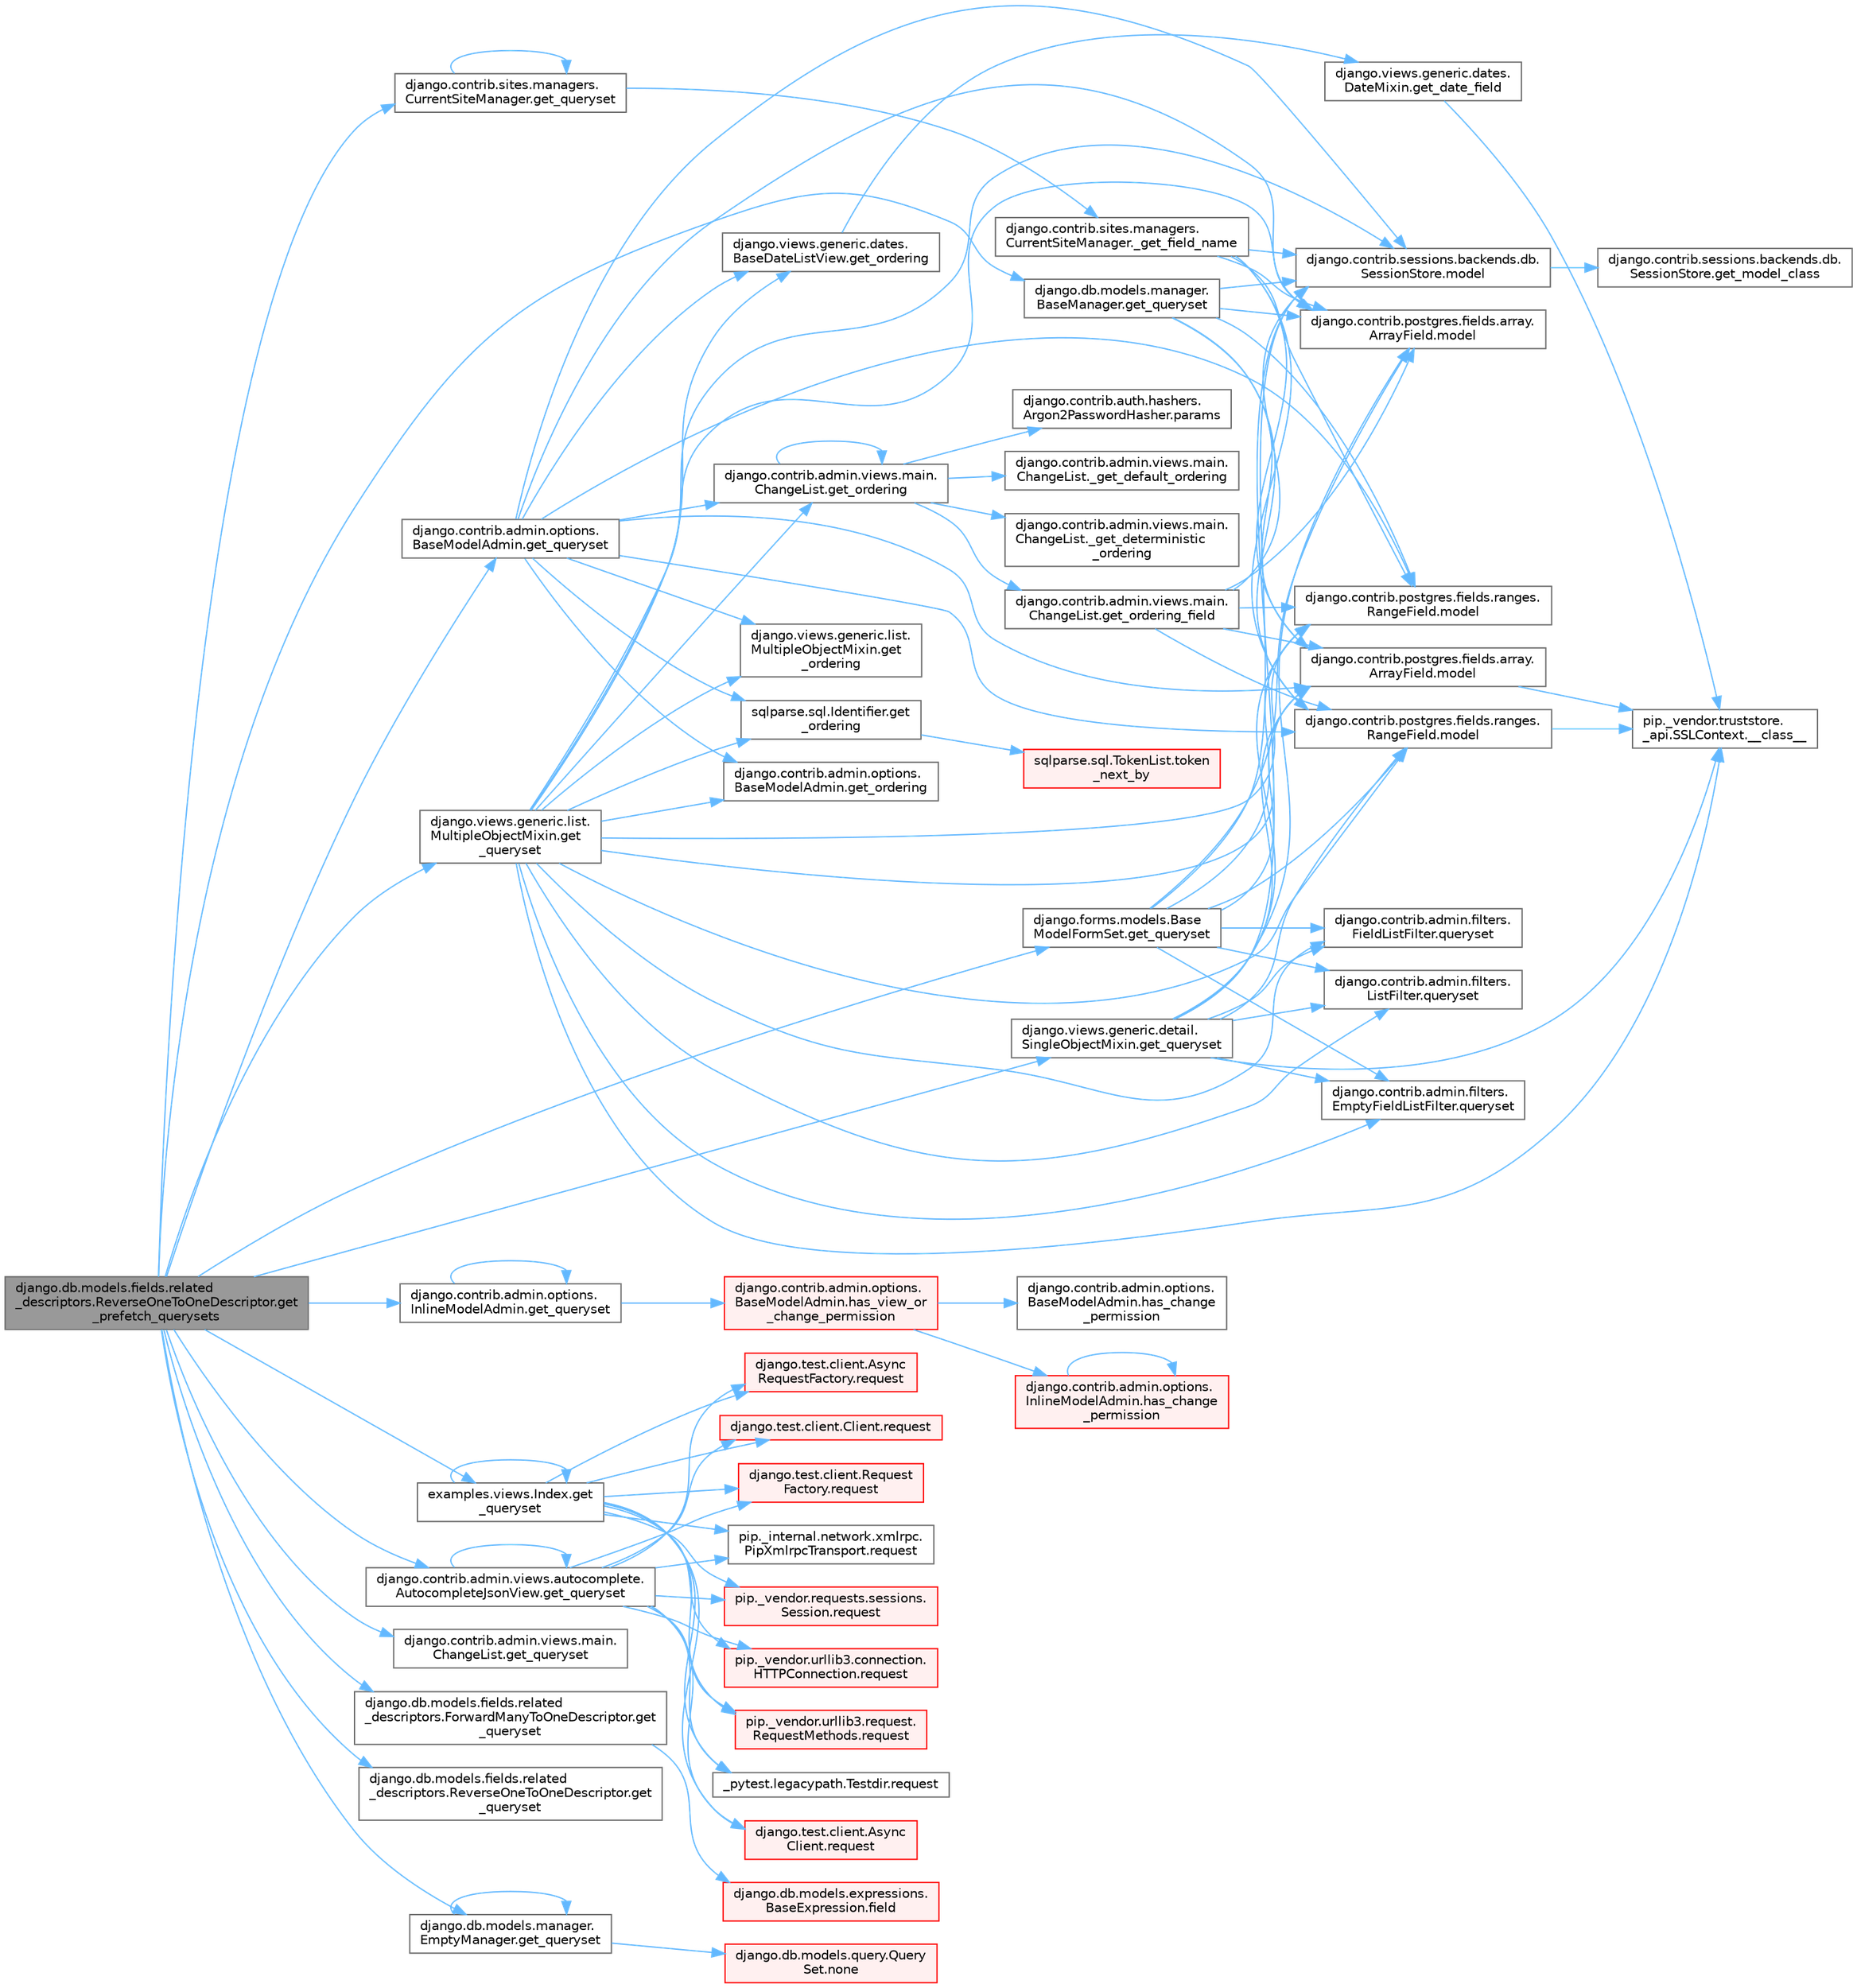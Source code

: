 digraph "django.db.models.fields.related_descriptors.ReverseOneToOneDescriptor.get_prefetch_querysets"
{
 // LATEX_PDF_SIZE
  bgcolor="transparent";
  edge [fontname=Helvetica,fontsize=10,labelfontname=Helvetica,labelfontsize=10];
  node [fontname=Helvetica,fontsize=10,shape=box,height=0.2,width=0.4];
  rankdir="LR";
  Node1 [id="Node000001",label="django.db.models.fields.related\l_descriptors.ReverseOneToOneDescriptor.get\l_prefetch_querysets",height=0.2,width=0.4,color="gray40", fillcolor="grey60", style="filled", fontcolor="black",tooltip=" "];
  Node1 -> Node2 [id="edge1_Node000001_Node000002",color="steelblue1",style="solid",tooltip=" "];
  Node2 [id="Node000002",label="django.contrib.admin.options.\lBaseModelAdmin.get_queryset",height=0.2,width=0.4,color="grey40", fillcolor="white", style="filled",URL="$classdjango_1_1contrib_1_1admin_1_1options_1_1_base_model_admin.html#a785da85de69766ce5f736de0e4de80c5",tooltip=" "];
  Node2 -> Node3 [id="edge2_Node000002_Node000003",color="steelblue1",style="solid",tooltip=" "];
  Node3 [id="Node000003",label="django.contrib.admin.options.\lBaseModelAdmin.get_ordering",height=0.2,width=0.4,color="grey40", fillcolor="white", style="filled",URL="$classdjango_1_1contrib_1_1admin_1_1options_1_1_base_model_admin.html#a8b06248f6c601bed9bcfc951f653cb72",tooltip=" "];
  Node2 -> Node4 [id="edge3_Node000002_Node000004",color="steelblue1",style="solid",tooltip=" "];
  Node4 [id="Node000004",label="django.contrib.admin.views.main.\lChangeList.get_ordering",height=0.2,width=0.4,color="grey40", fillcolor="white", style="filled",URL="$classdjango_1_1contrib_1_1admin_1_1views_1_1main_1_1_change_list.html#a87413968b7e496bc20cdc428329a8f93",tooltip=" "];
  Node4 -> Node5 [id="edge4_Node000004_Node000005",color="steelblue1",style="solid",tooltip=" "];
  Node5 [id="Node000005",label="django.contrib.admin.views.main.\lChangeList._get_default_ordering",height=0.2,width=0.4,color="grey40", fillcolor="white", style="filled",URL="$classdjango_1_1contrib_1_1admin_1_1views_1_1main_1_1_change_list.html#a2077f4e66689e3f1c1434b2f092b7c47",tooltip=" "];
  Node4 -> Node6 [id="edge5_Node000004_Node000006",color="steelblue1",style="solid",tooltip=" "];
  Node6 [id="Node000006",label="django.contrib.admin.views.main.\lChangeList._get_deterministic\l_ordering",height=0.2,width=0.4,color="grey40", fillcolor="white", style="filled",URL="$classdjango_1_1contrib_1_1admin_1_1views_1_1main_1_1_change_list.html#afbfbb4c6bb2b0b045ec401af7a3290f4",tooltip=" "];
  Node4 -> Node4 [id="edge6_Node000004_Node000004",color="steelblue1",style="solid",tooltip=" "];
  Node4 -> Node7 [id="edge7_Node000004_Node000007",color="steelblue1",style="solid",tooltip=" "];
  Node7 [id="Node000007",label="django.contrib.admin.views.main.\lChangeList.get_ordering_field",height=0.2,width=0.4,color="grey40", fillcolor="white", style="filled",URL="$classdjango_1_1contrib_1_1admin_1_1views_1_1main_1_1_change_list.html#a879e54fed0b1e4c6c831bdd478585fe6",tooltip=" "];
  Node7 -> Node8 [id="edge8_Node000007_Node000008",color="steelblue1",style="solid",tooltip=" "];
  Node8 [id="Node000008",label="django.contrib.postgres.fields.array.\lArrayField.model",height=0.2,width=0.4,color="grey40", fillcolor="white", style="filled",URL="$classdjango_1_1contrib_1_1postgres_1_1fields_1_1array_1_1_array_field.html#a4402eef4c4784e00671c9f229481f4c1",tooltip=" "];
  Node8 -> Node9 [id="edge9_Node000008_Node000009",color="steelblue1",style="solid",tooltip=" "];
  Node9 [id="Node000009",label="pip._vendor.truststore.\l_api.SSLContext.__class__",height=0.2,width=0.4,color="grey40", fillcolor="white", style="filled",URL="$classpip_1_1__vendor_1_1truststore_1_1__api_1_1_s_s_l_context.html#a530861514f31eabaa3f513557d6e66de",tooltip=" "];
  Node7 -> Node10 [id="edge10_Node000007_Node000010",color="steelblue1",style="solid",tooltip=" "];
  Node10 [id="Node000010",label="django.contrib.postgres.fields.array.\lArrayField.model",height=0.2,width=0.4,color="grey40", fillcolor="white", style="filled",URL="$classdjango_1_1contrib_1_1postgres_1_1fields_1_1array_1_1_array_field.html#a50a2796de85f960ca282b56ef2d9446c",tooltip=" "];
  Node7 -> Node11 [id="edge11_Node000007_Node000011",color="steelblue1",style="solid",tooltip=" "];
  Node11 [id="Node000011",label="django.contrib.postgres.fields.ranges.\lRangeField.model",height=0.2,width=0.4,color="grey40", fillcolor="white", style="filled",URL="$classdjango_1_1contrib_1_1postgres_1_1fields_1_1ranges_1_1_range_field.html#aa38c2bbd1bad0c8f9b0315ee468867a2",tooltip=" "];
  Node11 -> Node9 [id="edge12_Node000011_Node000009",color="steelblue1",style="solid",tooltip=" "];
  Node7 -> Node12 [id="edge13_Node000007_Node000012",color="steelblue1",style="solid",tooltip=" "];
  Node12 [id="Node000012",label="django.contrib.postgres.fields.ranges.\lRangeField.model",height=0.2,width=0.4,color="grey40", fillcolor="white", style="filled",URL="$classdjango_1_1contrib_1_1postgres_1_1fields_1_1ranges_1_1_range_field.html#a91b36827f010affd1ff89569cf40d1af",tooltip=" "];
  Node7 -> Node13 [id="edge14_Node000007_Node000013",color="steelblue1",style="solid",tooltip=" "];
  Node13 [id="Node000013",label="django.contrib.sessions.backends.db.\lSessionStore.model",height=0.2,width=0.4,color="grey40", fillcolor="white", style="filled",URL="$classdjango_1_1contrib_1_1sessions_1_1backends_1_1db_1_1_session_store.html#af52cfb4371af389c8bd4a6780274c403",tooltip=" "];
  Node13 -> Node14 [id="edge15_Node000013_Node000014",color="steelblue1",style="solid",tooltip=" "];
  Node14 [id="Node000014",label="django.contrib.sessions.backends.db.\lSessionStore.get_model_class",height=0.2,width=0.4,color="grey40", fillcolor="white", style="filled",URL="$classdjango_1_1contrib_1_1sessions_1_1backends_1_1db_1_1_session_store.html#a5e2d862e271e8f9173021bcaa61305ad",tooltip=" "];
  Node4 -> Node15 [id="edge16_Node000004_Node000015",color="steelblue1",style="solid",tooltip=" "];
  Node15 [id="Node000015",label="django.contrib.auth.hashers.\lArgon2PasswordHasher.params",height=0.2,width=0.4,color="grey40", fillcolor="white", style="filled",URL="$classdjango_1_1contrib_1_1auth_1_1hashers_1_1_argon2_password_hasher.html#a7ff39876e9800961fb430e95e18f5687",tooltip=" "];
  Node2 -> Node16 [id="edge17_Node000002_Node000016",color="steelblue1",style="solid",tooltip=" "];
  Node16 [id="Node000016",label="django.views.generic.dates.\lBaseDateListView.get_ordering",height=0.2,width=0.4,color="grey40", fillcolor="white", style="filled",URL="$classdjango_1_1views_1_1generic_1_1dates_1_1_base_date_list_view.html#a0ec2128f4273a0b80fa32b44d71725ea",tooltip=" "];
  Node16 -> Node17 [id="edge18_Node000016_Node000017",color="steelblue1",style="solid",tooltip=" "];
  Node17 [id="Node000017",label="django.views.generic.dates.\lDateMixin.get_date_field",height=0.2,width=0.4,color="grey40", fillcolor="white", style="filled",URL="$classdjango_1_1views_1_1generic_1_1dates_1_1_date_mixin.html#a5effe594d56a85727190cc91ef894526",tooltip=" "];
  Node17 -> Node9 [id="edge19_Node000017_Node000009",color="steelblue1",style="solid",tooltip=" "];
  Node2 -> Node18 [id="edge20_Node000002_Node000018",color="steelblue1",style="solid",tooltip=" "];
  Node18 [id="Node000018",label="django.views.generic.list.\lMultipleObjectMixin.get\l_ordering",height=0.2,width=0.4,color="grey40", fillcolor="white", style="filled",URL="$classdjango_1_1views_1_1generic_1_1list_1_1_multiple_object_mixin.html#a8ba6071eb9a7bab04795550b0a3628c6",tooltip=" "];
  Node2 -> Node19 [id="edge21_Node000002_Node000019",color="steelblue1",style="solid",tooltip=" "];
  Node19 [id="Node000019",label="sqlparse.sql.Identifier.get\l_ordering",height=0.2,width=0.4,color="grey40", fillcolor="white", style="filled",URL="$classsqlparse_1_1sql_1_1_identifier.html#a6e06ea438171fb096466ae06a2b2f69f",tooltip=" "];
  Node19 -> Node20 [id="edge22_Node000019_Node000020",color="steelblue1",style="solid",tooltip=" "];
  Node20 [id="Node000020",label="sqlparse.sql.TokenList.token\l_next_by",height=0.2,width=0.4,color="red", fillcolor="#FFF0F0", style="filled",URL="$classsqlparse_1_1sql_1_1_token_list.html#acb7f06b0c3968bc76d455ab7ab5a5e9c",tooltip=" "];
  Node2 -> Node8 [id="edge23_Node000002_Node000008",color="steelblue1",style="solid",tooltip=" "];
  Node2 -> Node10 [id="edge24_Node000002_Node000010",color="steelblue1",style="solid",tooltip=" "];
  Node2 -> Node11 [id="edge25_Node000002_Node000011",color="steelblue1",style="solid",tooltip=" "];
  Node2 -> Node12 [id="edge26_Node000002_Node000012",color="steelblue1",style="solid",tooltip=" "];
  Node2 -> Node13 [id="edge27_Node000002_Node000013",color="steelblue1",style="solid",tooltip=" "];
  Node1 -> Node22 [id="edge28_Node000001_Node000022",color="steelblue1",style="solid",tooltip=" "];
  Node22 [id="Node000022",label="django.contrib.admin.options.\lInlineModelAdmin.get_queryset",height=0.2,width=0.4,color="grey40", fillcolor="white", style="filled",URL="$classdjango_1_1contrib_1_1admin_1_1options_1_1_inline_model_admin.html#a9248f5d82a336087e911b7ebc8729ffd",tooltip=" "];
  Node22 -> Node22 [id="edge29_Node000022_Node000022",color="steelblue1",style="solid",tooltip=" "];
  Node22 -> Node23 [id="edge30_Node000022_Node000023",color="steelblue1",style="solid",tooltip=" "];
  Node23 [id="Node000023",label="django.contrib.admin.options.\lBaseModelAdmin.has_view_or\l_change_permission",height=0.2,width=0.4,color="red", fillcolor="#FFF0F0", style="filled",URL="$classdjango_1_1contrib_1_1admin_1_1options_1_1_base_model_admin.html#a218c5fb68fadfcf6e8e49172ad1d317c",tooltip=" "];
  Node23 -> Node24 [id="edge31_Node000023_Node000024",color="steelblue1",style="solid",tooltip=" "];
  Node24 [id="Node000024",label="django.contrib.admin.options.\lBaseModelAdmin.has_change\l_permission",height=0.2,width=0.4,color="grey40", fillcolor="white", style="filled",URL="$classdjango_1_1contrib_1_1admin_1_1options_1_1_base_model_admin.html#a628f15a856920f62510c31333354c088",tooltip=" "];
  Node23 -> Node25 [id="edge32_Node000023_Node000025",color="steelblue1",style="solid",tooltip=" "];
  Node25 [id="Node000025",label="django.contrib.admin.options.\lInlineModelAdmin.has_change\l_permission",height=0.2,width=0.4,color="red", fillcolor="#FFF0F0", style="filled",URL="$classdjango_1_1contrib_1_1admin_1_1options_1_1_inline_model_admin.html#afb466f69fba775be6bd44db65c2955ce",tooltip=" "];
  Node25 -> Node25 [id="edge33_Node000025_Node000025",color="steelblue1",style="solid",tooltip=" "];
  Node1 -> Node29 [id="edge34_Node000001_Node000029",color="steelblue1",style="solid",tooltip=" "];
  Node29 [id="Node000029",label="django.contrib.admin.views.autocomplete.\lAutocompleteJsonView.get_queryset",height=0.2,width=0.4,color="grey40", fillcolor="white", style="filled",URL="$classdjango_1_1contrib_1_1admin_1_1views_1_1autocomplete_1_1_autocomplete_json_view.html#a6eb5abbd3b2e8b252a4ce9ca2680f3d3",tooltip=" "];
  Node29 -> Node29 [id="edge35_Node000029_Node000029",color="steelblue1",style="solid",tooltip=" "];
  Node29 -> Node30 [id="edge36_Node000029_Node000030",color="steelblue1",style="solid",tooltip=" "];
  Node30 [id="Node000030",label="_pytest.legacypath.Testdir.request",height=0.2,width=0.4,color="grey40", fillcolor="white", style="filled",URL="$class__pytest_1_1legacypath_1_1_testdir.html#a0e10c900efcd764da85254119e4d64c4",tooltip=" "];
  Node29 -> Node31 [id="edge37_Node000029_Node000031",color="steelblue1",style="solid",tooltip=" "];
  Node31 [id="Node000031",label="django.test.client.Async\lClient.request",height=0.2,width=0.4,color="red", fillcolor="#FFF0F0", style="filled",URL="$classdjango_1_1test_1_1client_1_1_async_client.html#a891cc2f6b81dcf3583bbbde8d21a713a",tooltip=" "];
  Node29 -> Node33 [id="edge38_Node000029_Node000033",color="steelblue1",style="solid",tooltip=" "];
  Node33 [id="Node000033",label="django.test.client.Async\lRequestFactory.request",height=0.2,width=0.4,color="red", fillcolor="#FFF0F0", style="filled",URL="$classdjango_1_1test_1_1client_1_1_async_request_factory.html#aab026845547a4c2d9203b8710b90f6cd",tooltip=" "];
  Node29 -> Node34 [id="edge39_Node000029_Node000034",color="steelblue1",style="solid",tooltip=" "];
  Node34 [id="Node000034",label="django.test.client.Client.request",height=0.2,width=0.4,color="red", fillcolor="#FFF0F0", style="filled",URL="$classdjango_1_1test_1_1client_1_1_client.html#a2f51c5251142ab6503937051936e33fa",tooltip=" "];
  Node29 -> Node489 [id="edge40_Node000029_Node000489",color="steelblue1",style="solid",tooltip=" "];
  Node489 [id="Node000489",label="django.test.client.Request\lFactory.request",height=0.2,width=0.4,color="red", fillcolor="#FFF0F0", style="filled",URL="$classdjango_1_1test_1_1client_1_1_request_factory.html#adae411ab0df6839c5364b647e4dc63ad",tooltip=" "];
  Node29 -> Node490 [id="edge41_Node000029_Node000490",color="steelblue1",style="solid",tooltip=" "];
  Node490 [id="Node000490",label="pip._internal.network.xmlrpc.\lPipXmlrpcTransport.request",height=0.2,width=0.4,color="grey40", fillcolor="white", style="filled",URL="$classpip_1_1__internal_1_1network_1_1xmlrpc_1_1_pip_xmlrpc_transport.html#a91d1ed180fbf8bcc25f6747a72614c5f",tooltip=" "];
  Node29 -> Node491 [id="edge42_Node000029_Node000491",color="steelblue1",style="solid",tooltip=" "];
  Node491 [id="Node000491",label="pip._vendor.requests.sessions.\lSession.request",height=0.2,width=0.4,color="red", fillcolor="#FFF0F0", style="filled",URL="$classpip_1_1__vendor_1_1requests_1_1sessions_1_1_session.html#a3dddfa16e93faa1a1a553936d913482b",tooltip=" "];
  Node29 -> Node1007 [id="edge43_Node000029_Node001007",color="steelblue1",style="solid",tooltip=" "];
  Node1007 [id="Node001007",label="pip._vendor.urllib3.connection.\lHTTPConnection.request",height=0.2,width=0.4,color="red", fillcolor="#FFF0F0", style="filled",URL="$classpip_1_1__vendor_1_1urllib3_1_1connection_1_1_h_t_t_p_connection.html#a67e552c4d242e4169bdf7319269a417f",tooltip=" "];
  Node29 -> Node1009 [id="edge44_Node000029_Node001009",color="steelblue1",style="solid",tooltip=" "];
  Node1009 [id="Node001009",label="pip._vendor.urllib3.request.\lRequestMethods.request",height=0.2,width=0.4,color="red", fillcolor="#FFF0F0", style="filled",URL="$classpip_1_1__vendor_1_1urllib3_1_1request_1_1_request_methods.html#a73541f2f0edc7df7413b043e33c69e7f",tooltip=" "];
  Node1 -> Node2827 [id="edge45_Node000001_Node002827",color="steelblue1",style="solid",tooltip=" "];
  Node2827 [id="Node002827",label="django.contrib.admin.views.main.\lChangeList.get_queryset",height=0.2,width=0.4,color="grey40", fillcolor="white", style="filled",URL="$classdjango_1_1contrib_1_1admin_1_1views_1_1main_1_1_change_list.html#a269abeb8e01762183e40a5133a41151d",tooltip=" "];
  Node1 -> Node2828 [id="edge46_Node000001_Node002828",color="steelblue1",style="solid",tooltip=" "];
  Node2828 [id="Node002828",label="django.contrib.sites.managers.\lCurrentSiteManager.get_queryset",height=0.2,width=0.4,color="grey40", fillcolor="white", style="filled",URL="$classdjango_1_1contrib_1_1sites_1_1managers_1_1_current_site_manager.html#a1889434ddf70c93854e44489319c1a1f",tooltip=" "];
  Node2828 -> Node1152 [id="edge47_Node002828_Node001152",color="steelblue1",style="solid",tooltip=" "];
  Node1152 [id="Node001152",label="django.contrib.sites.managers.\lCurrentSiteManager._get_field_name",height=0.2,width=0.4,color="grey40", fillcolor="white", style="filled",URL="$classdjango_1_1contrib_1_1sites_1_1managers_1_1_current_site_manager.html#a6681f04ed527ed7f580a8c6330a97cd4",tooltip=" "];
  Node1152 -> Node8 [id="edge48_Node001152_Node000008",color="steelblue1",style="solid",tooltip=" "];
  Node1152 -> Node10 [id="edge49_Node001152_Node000010",color="steelblue1",style="solid",tooltip=" "];
  Node1152 -> Node11 [id="edge50_Node001152_Node000011",color="steelblue1",style="solid",tooltip=" "];
  Node1152 -> Node12 [id="edge51_Node001152_Node000012",color="steelblue1",style="solid",tooltip=" "];
  Node1152 -> Node13 [id="edge52_Node001152_Node000013",color="steelblue1",style="solid",tooltip=" "];
  Node2828 -> Node2828 [id="edge53_Node002828_Node002828",color="steelblue1",style="solid",tooltip=" "];
  Node1 -> Node2829 [id="edge54_Node000001_Node002829",color="steelblue1",style="solid",tooltip=" "];
  Node2829 [id="Node002829",label="django.db.models.fields.related\l_descriptors.ForwardManyToOneDescriptor.get\l_queryset",height=0.2,width=0.4,color="grey40", fillcolor="white", style="filled",URL="$classdjango_1_1db_1_1models_1_1fields_1_1related__descriptors_1_1_forward_many_to_one_descriptor.html#aac7cf3069f240b0e4553d803b419cf7d",tooltip=" "];
  Node2829 -> Node37 [id="edge55_Node002829_Node000037",color="steelblue1",style="solid",tooltip=" "];
  Node37 [id="Node000037",label="django.db.models.expressions.\lBaseExpression.field",height=0.2,width=0.4,color="red", fillcolor="#FFF0F0", style="filled",URL="$classdjango_1_1db_1_1models_1_1expressions_1_1_base_expression.html#a70aeb35391ada82c2e9f02b1c3ac150c",tooltip=" "];
  Node1 -> Node2830 [id="edge56_Node000001_Node002830",color="steelblue1",style="solid",tooltip=" "];
  Node2830 [id="Node002830",label="django.db.models.fields.related\l_descriptors.ReverseOneToOneDescriptor.get\l_queryset",height=0.2,width=0.4,color="grey40", fillcolor="white", style="filled",URL="$classdjango_1_1db_1_1models_1_1fields_1_1related__descriptors_1_1_reverse_one_to_one_descriptor.html#a04bede0cb722d44ace129e00e85081a3",tooltip=" "];
  Node1 -> Node2831 [id="edge57_Node000001_Node002831",color="steelblue1",style="solid",tooltip=" "];
  Node2831 [id="Node002831",label="django.db.models.manager.\lBaseManager.get_queryset",height=0.2,width=0.4,color="grey40", fillcolor="white", style="filled",URL="$classdjango_1_1db_1_1models_1_1manager_1_1_base_manager.html#a358c9a085a30a278b31e784dac7a52ef",tooltip="PROXIES TO QUERYSET #."];
  Node2831 -> Node8 [id="edge58_Node002831_Node000008",color="steelblue1",style="solid",tooltip=" "];
  Node2831 -> Node10 [id="edge59_Node002831_Node000010",color="steelblue1",style="solid",tooltip=" "];
  Node2831 -> Node11 [id="edge60_Node002831_Node000011",color="steelblue1",style="solid",tooltip=" "];
  Node2831 -> Node12 [id="edge61_Node002831_Node000012",color="steelblue1",style="solid",tooltip=" "];
  Node2831 -> Node13 [id="edge62_Node002831_Node000013",color="steelblue1",style="solid",tooltip=" "];
  Node1 -> Node2832 [id="edge63_Node000001_Node002832",color="steelblue1",style="solid",tooltip=" "];
  Node2832 [id="Node002832",label="django.db.models.manager.\lEmptyManager.get_queryset",height=0.2,width=0.4,color="grey40", fillcolor="white", style="filled",URL="$classdjango_1_1db_1_1models_1_1manager_1_1_empty_manager.html#a2a2df8fcd071f937c6ee484d4ee1d539",tooltip=" "];
  Node2832 -> Node2832 [id="edge64_Node002832_Node002832",color="steelblue1",style="solid",tooltip=" "];
  Node2832 -> Node2833 [id="edge65_Node002832_Node002833",color="steelblue1",style="solid",tooltip=" "];
  Node2833 [id="Node002833",label="django.db.models.query.Query\lSet.none",height=0.2,width=0.4,color="red", fillcolor="#FFF0F0", style="filled",URL="$classdjango_1_1db_1_1models_1_1query_1_1_query_set.html#ad50a9f1d2c26774f89ed67b270a28b4c",tooltip=" "];
  Node1 -> Node2834 [id="edge66_Node000001_Node002834",color="steelblue1",style="solid",tooltip=" "];
  Node2834 [id="Node002834",label="django.forms.models.Base\lModelFormSet.get_queryset",height=0.2,width=0.4,color="grey40", fillcolor="white", style="filled",URL="$classdjango_1_1forms_1_1models_1_1_base_model_form_set.html#adbf92e8bd967e15a87f0fa40d2826143",tooltip=" "];
  Node2834 -> Node8 [id="edge67_Node002834_Node000008",color="steelblue1",style="solid",tooltip=" "];
  Node2834 -> Node10 [id="edge68_Node002834_Node000010",color="steelblue1",style="solid",tooltip=" "];
  Node2834 -> Node11 [id="edge69_Node002834_Node000011",color="steelblue1",style="solid",tooltip=" "];
  Node2834 -> Node12 [id="edge70_Node002834_Node000012",color="steelblue1",style="solid",tooltip=" "];
  Node2834 -> Node13 [id="edge71_Node002834_Node000013",color="steelblue1",style="solid",tooltip=" "];
  Node2834 -> Node2061 [id="edge72_Node002834_Node002061",color="steelblue1",style="solid",tooltip=" "];
  Node2061 [id="Node002061",label="django.contrib.admin.filters.\lEmptyFieldListFilter.queryset",height=0.2,width=0.4,color="grey40", fillcolor="white", style="filled",URL="$classdjango_1_1contrib_1_1admin_1_1filters_1_1_empty_field_list_filter.html#a7c601d9b32bad0920a6af219ea1ac733",tooltip=" "];
  Node2834 -> Node2062 [id="edge73_Node002834_Node002062",color="steelblue1",style="solid",tooltip=" "];
  Node2062 [id="Node002062",label="django.contrib.admin.filters.\lFieldListFilter.queryset",height=0.2,width=0.4,color="grey40", fillcolor="white", style="filled",URL="$classdjango_1_1contrib_1_1admin_1_1filters_1_1_field_list_filter.html#a3a783bd1289c7321391afc78436b07d4",tooltip=" "];
  Node2834 -> Node2063 [id="edge74_Node002834_Node002063",color="steelblue1",style="solid",tooltip=" "];
  Node2063 [id="Node002063",label="django.contrib.admin.filters.\lListFilter.queryset",height=0.2,width=0.4,color="grey40", fillcolor="white", style="filled",URL="$classdjango_1_1contrib_1_1admin_1_1filters_1_1_list_filter.html#a50eb27880299b5cb090c7c0e8820f8e3",tooltip=" "];
  Node1 -> Node2835 [id="edge75_Node000001_Node002835",color="steelblue1",style="solid",tooltip=" "];
  Node2835 [id="Node002835",label="django.views.generic.detail.\lSingleObjectMixin.get_queryset",height=0.2,width=0.4,color="grey40", fillcolor="white", style="filled",URL="$classdjango_1_1views_1_1generic_1_1detail_1_1_single_object_mixin.html#a29e41db704214851315dd3e87c4d843e",tooltip=" "];
  Node2835 -> Node9 [id="edge76_Node002835_Node000009",color="steelblue1",style="solid",tooltip=" "];
  Node2835 -> Node8 [id="edge77_Node002835_Node000008",color="steelblue1",style="solid",tooltip=" "];
  Node2835 -> Node10 [id="edge78_Node002835_Node000010",color="steelblue1",style="solid",tooltip=" "];
  Node2835 -> Node11 [id="edge79_Node002835_Node000011",color="steelblue1",style="solid",tooltip=" "];
  Node2835 -> Node12 [id="edge80_Node002835_Node000012",color="steelblue1",style="solid",tooltip=" "];
  Node2835 -> Node13 [id="edge81_Node002835_Node000013",color="steelblue1",style="solid",tooltip=" "];
  Node2835 -> Node2061 [id="edge82_Node002835_Node002061",color="steelblue1",style="solid",tooltip=" "];
  Node2835 -> Node2062 [id="edge83_Node002835_Node002062",color="steelblue1",style="solid",tooltip=" "];
  Node2835 -> Node2063 [id="edge84_Node002835_Node002063",color="steelblue1",style="solid",tooltip=" "];
  Node1 -> Node2836 [id="edge85_Node000001_Node002836",color="steelblue1",style="solid",tooltip=" "];
  Node2836 [id="Node002836",label="django.views.generic.list.\lMultipleObjectMixin.get\l_queryset",height=0.2,width=0.4,color="grey40", fillcolor="white", style="filled",URL="$classdjango_1_1views_1_1generic_1_1list_1_1_multiple_object_mixin.html#a7ceb7f310a7a0d7fedfb90f1f2b5c226",tooltip=" "];
  Node2836 -> Node9 [id="edge86_Node002836_Node000009",color="steelblue1",style="solid",tooltip=" "];
  Node2836 -> Node3 [id="edge87_Node002836_Node000003",color="steelblue1",style="solid",tooltip=" "];
  Node2836 -> Node4 [id="edge88_Node002836_Node000004",color="steelblue1",style="solid",tooltip=" "];
  Node2836 -> Node16 [id="edge89_Node002836_Node000016",color="steelblue1",style="solid",tooltip=" "];
  Node2836 -> Node18 [id="edge90_Node002836_Node000018",color="steelblue1",style="solid",tooltip=" "];
  Node2836 -> Node19 [id="edge91_Node002836_Node000019",color="steelblue1",style="solid",tooltip=" "];
  Node2836 -> Node8 [id="edge92_Node002836_Node000008",color="steelblue1",style="solid",tooltip=" "];
  Node2836 -> Node10 [id="edge93_Node002836_Node000010",color="steelblue1",style="solid",tooltip=" "];
  Node2836 -> Node11 [id="edge94_Node002836_Node000011",color="steelblue1",style="solid",tooltip=" "];
  Node2836 -> Node12 [id="edge95_Node002836_Node000012",color="steelblue1",style="solid",tooltip=" "];
  Node2836 -> Node13 [id="edge96_Node002836_Node000013",color="steelblue1",style="solid",tooltip=" "];
  Node2836 -> Node2061 [id="edge97_Node002836_Node002061",color="steelblue1",style="solid",tooltip=" "];
  Node2836 -> Node2062 [id="edge98_Node002836_Node002062",color="steelblue1",style="solid",tooltip=" "];
  Node2836 -> Node2063 [id="edge99_Node002836_Node002063",color="steelblue1",style="solid",tooltip=" "];
  Node1 -> Node2837 [id="edge100_Node000001_Node002837",color="steelblue1",style="solid",tooltip=" "];
  Node2837 [id="Node002837",label="examples.views.Index.get\l_queryset",height=0.2,width=0.4,color="grey40", fillcolor="white", style="filled",URL="$classexamples_1_1views_1_1_index.html#a288026bb9059b37dca786922296dfcd3",tooltip=" "];
  Node2837 -> Node2837 [id="edge101_Node002837_Node002837",color="steelblue1",style="solid",tooltip=" "];
  Node2837 -> Node30 [id="edge102_Node002837_Node000030",color="steelblue1",style="solid",tooltip=" "];
  Node2837 -> Node31 [id="edge103_Node002837_Node000031",color="steelblue1",style="solid",tooltip=" "];
  Node2837 -> Node33 [id="edge104_Node002837_Node000033",color="steelblue1",style="solid",tooltip=" "];
  Node2837 -> Node34 [id="edge105_Node002837_Node000034",color="steelblue1",style="solid",tooltip=" "];
  Node2837 -> Node489 [id="edge106_Node002837_Node000489",color="steelblue1",style="solid",tooltip=" "];
  Node2837 -> Node490 [id="edge107_Node002837_Node000490",color="steelblue1",style="solid",tooltip=" "];
  Node2837 -> Node491 [id="edge108_Node002837_Node000491",color="steelblue1",style="solid",tooltip=" "];
  Node2837 -> Node1007 [id="edge109_Node002837_Node001007",color="steelblue1",style="solid",tooltip=" "];
  Node2837 -> Node1009 [id="edge110_Node002837_Node001009",color="steelblue1",style="solid",tooltip=" "];
}
